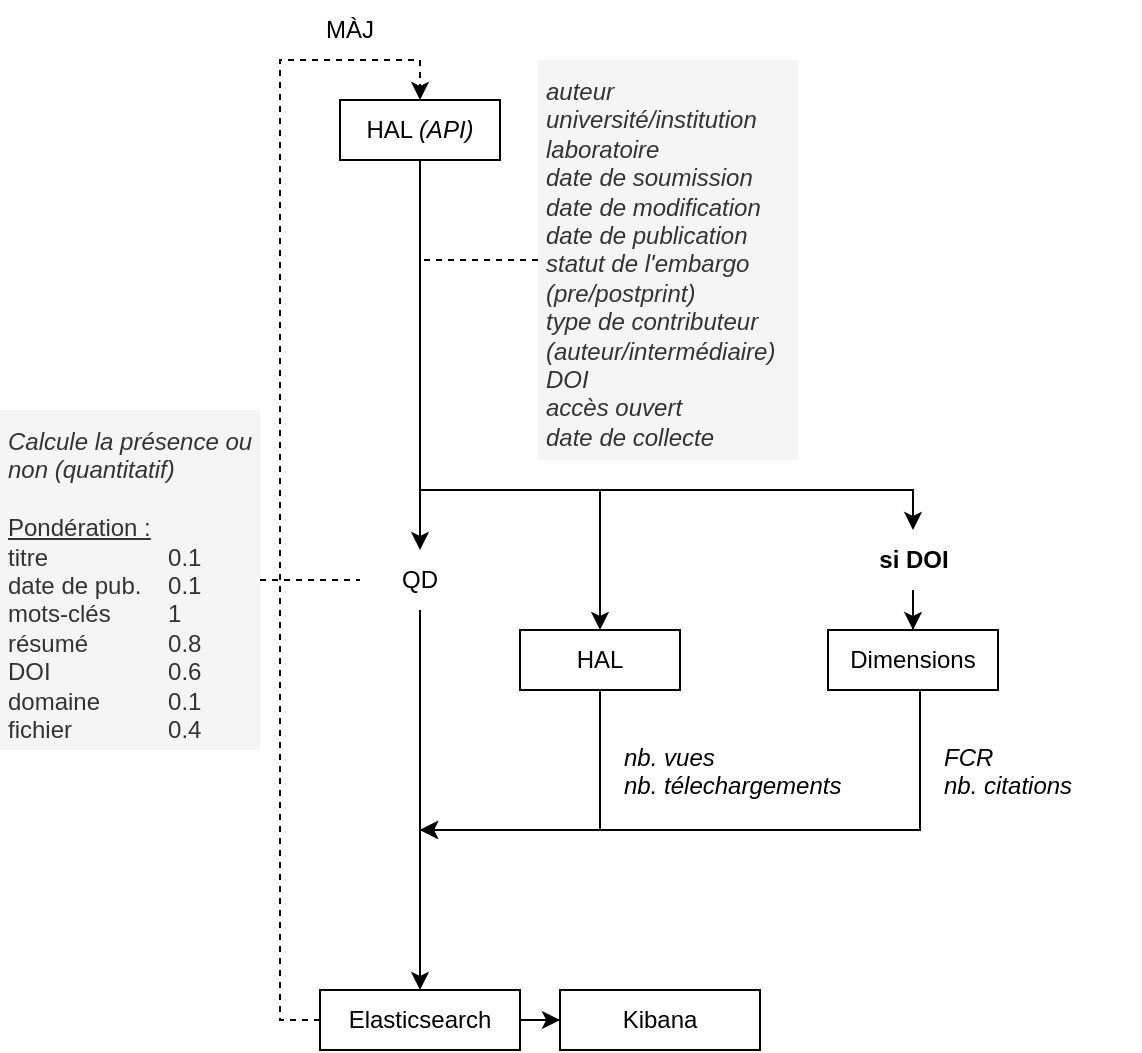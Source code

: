 <mxfile version="20.5.1" type="device"><diagram id="59i5JWA1SFzED1EJEcdJ" name="Page-1"><mxGraphModel dx="1185" dy="628" grid="1" gridSize="10" guides="1" tooltips="1" connect="1" arrows="1" fold="1" page="1" pageScale="1" pageWidth="827" pageHeight="1169" math="0" shadow="0"><root><mxCell id="0"/><mxCell id="1" parent="0"/><mxCell id="kIEVBXZI-eHPA4-ElvWG-3" style="edgeStyle=orthogonalEdgeStyle;rounded=0;orthogonalLoop=1;jettySize=auto;html=1;entryX=0.5;entryY=0;entryDx=0;entryDy=0;" parent="1" source="kIEVBXZI-eHPA4-ElvWG-1" target="kIEVBXZI-eHPA4-ElvWG-2" edge="1"><mxGeometry relative="1" as="geometry"/></mxCell><mxCell id="kIEVBXZI-eHPA4-ElvWG-1" value="HAL &lt;i&gt;(API)&lt;/i&gt;" style="rounded=0;whiteSpace=wrap;html=1;" parent="1" vertex="1"><mxGeometry x="250" y="90" width="80" height="30" as="geometry"/></mxCell><mxCell id="kIEVBXZI-eHPA4-ElvWG-6" style="edgeStyle=orthogonalEdgeStyle;rounded=0;orthogonalLoop=1;jettySize=auto;html=1;entryX=0.5;entryY=0;entryDx=0;entryDy=0;" parent="1" source="kIEVBXZI-eHPA4-ElvWG-2" target="kIEVBXZI-eHPA4-ElvWG-5" edge="1"><mxGeometry relative="1" as="geometry"/></mxCell><mxCell id="kIEVBXZI-eHPA4-ElvWG-2" value="QD" style="text;html=1;strokeColor=none;fillColor=none;align=center;verticalAlign=middle;whiteSpace=wrap;rounded=0;" parent="1" vertex="1"><mxGeometry x="260" y="315" width="60" height="30" as="geometry"/></mxCell><mxCell id="kIEVBXZI-eHPA4-ElvWG-31" style="edgeStyle=orthogonalEdgeStyle;rounded=0;orthogonalLoop=1;jettySize=auto;html=1;entryX=0;entryY=0.5;entryDx=0;entryDy=0;startArrow=none;startFill=0;endArrow=classic;endFill=1;" parent="1" source="kIEVBXZI-eHPA4-ElvWG-5" target="kIEVBXZI-eHPA4-ElvWG-29" edge="1"><mxGeometry relative="1" as="geometry"/></mxCell><mxCell id="kIEVBXZI-eHPA4-ElvWG-35" style="edgeStyle=orthogonalEdgeStyle;rounded=0;orthogonalLoop=1;jettySize=auto;html=1;entryX=0.5;entryY=0;entryDx=0;entryDy=0;dashed=1;startArrow=none;startFill=0;endArrow=classic;endFill=1;" parent="1" source="kIEVBXZI-eHPA4-ElvWG-5" target="kIEVBXZI-eHPA4-ElvWG-1" edge="1"><mxGeometry relative="1" as="geometry"><Array as="points"><mxPoint x="220" y="550"/><mxPoint x="220" y="70"/><mxPoint x="290" y="70"/></Array></mxGeometry></mxCell><mxCell id="kIEVBXZI-eHPA4-ElvWG-5" value="Elasticsearch" style="rounded=0;whiteSpace=wrap;html=1;" parent="1" vertex="1"><mxGeometry x="240" y="535" width="100" height="30" as="geometry"/></mxCell><mxCell id="kIEVBXZI-eHPA4-ElvWG-11" style="edgeStyle=orthogonalEdgeStyle;rounded=0;orthogonalLoop=1;jettySize=auto;html=1;endArrow=none;endFill=0;startArrow=classic;startFill=1;" parent="1" source="kIEVBXZI-eHPA4-ElvWG-10" edge="1"><mxGeometry relative="1" as="geometry"><mxPoint x="290" y="295" as="targetPoint"/><Array as="points"><mxPoint x="537" y="285"/><mxPoint x="290" y="285"/></Array></mxGeometry></mxCell><mxCell id="kIEVBXZI-eHPA4-ElvWG-10" value="si DOI" style="text;html=1;strokeColor=none;fillColor=none;align=center;verticalAlign=middle;whiteSpace=wrap;rounded=0;fontStyle=1" parent="1" vertex="1"><mxGeometry x="506.5" y="305" width="60" height="30" as="geometry"/></mxCell><mxCell id="kIEVBXZI-eHPA4-ElvWG-14" style="edgeStyle=orthogonalEdgeStyle;rounded=0;orthogonalLoop=1;jettySize=auto;html=1;startArrow=classic;startFill=1;endArrow=none;endFill=0;" parent="1" source="kIEVBXZI-eHPA4-ElvWG-13" target="kIEVBXZI-eHPA4-ElvWG-10" edge="1"><mxGeometry relative="1" as="geometry"/></mxCell><mxCell id="kIEVBXZI-eHPA4-ElvWG-16" style="edgeStyle=orthogonalEdgeStyle;rounded=0;orthogonalLoop=1;jettySize=auto;html=1;startArrow=none;startFill=0;endArrow=classic;endFill=1;" parent="1" source="kIEVBXZI-eHPA4-ElvWG-13" edge="1"><mxGeometry relative="1" as="geometry"><mxPoint x="290" y="455" as="targetPoint"/><Array as="points"><mxPoint x="540" y="455"/></Array></mxGeometry></mxCell><mxCell id="kIEVBXZI-eHPA4-ElvWG-13" value="Dimensions" style="rounded=0;whiteSpace=wrap;html=1;" parent="1" vertex="1"><mxGeometry x="494" y="355" width="85" height="30" as="geometry"/></mxCell><mxCell id="kIEVBXZI-eHPA4-ElvWG-17" value="&lt;i&gt;FCR&lt;br&gt;nb. citations&lt;br&gt;&lt;br&gt;&lt;/i&gt;" style="text;html=1;strokeColor=none;fillColor=none;align=left;verticalAlign=top;whiteSpace=wrap;rounded=0;horizontal=1;" parent="1" vertex="1"><mxGeometry x="550" y="405" width="100" height="40" as="geometry"/></mxCell><mxCell id="kIEVBXZI-eHPA4-ElvWG-21" style="edgeStyle=orthogonalEdgeStyle;rounded=0;orthogonalLoop=1;jettySize=auto;html=1;startArrow=classic;startFill=1;endArrow=none;endFill=0;" parent="1" source="kIEVBXZI-eHPA4-ElvWG-20" edge="1"><mxGeometry relative="1" as="geometry"><mxPoint x="290" y="295" as="targetPoint"/><Array as="points"><mxPoint x="380" y="285"/><mxPoint x="290" y="285"/></Array></mxGeometry></mxCell><mxCell id="kIEVBXZI-eHPA4-ElvWG-22" style="edgeStyle=orthogonalEdgeStyle;rounded=0;orthogonalLoop=1;jettySize=auto;html=1;startArrow=none;startFill=0;endArrow=classic;endFill=1;" parent="1" source="kIEVBXZI-eHPA4-ElvWG-20" edge="1"><mxGeometry relative="1" as="geometry"><mxPoint x="290" y="455" as="targetPoint"/><Array as="points"><mxPoint x="380" y="455"/></Array></mxGeometry></mxCell><mxCell id="kIEVBXZI-eHPA4-ElvWG-20" value="HAL" style="rounded=0;whiteSpace=wrap;html=1;" parent="1" vertex="1"><mxGeometry x="340" y="355" width="80" height="30" as="geometry"/></mxCell><mxCell id="kIEVBXZI-eHPA4-ElvWG-23" value="&lt;i&gt;nb. vues&lt;br&gt;nb. télechargements&lt;br&gt;&lt;/i&gt;" style="text;html=1;strokeColor=none;fillColor=none;align=left;verticalAlign=top;whiteSpace=wrap;rounded=0;horizontal=1;" parent="1" vertex="1"><mxGeometry x="390" y="405" width="120" height="40" as="geometry"/></mxCell><mxCell id="kIEVBXZI-eHPA4-ElvWG-28" style="edgeStyle=orthogonalEdgeStyle;rounded=0;orthogonalLoop=1;jettySize=auto;html=1;entryX=0;entryY=0.5;entryDx=0;entryDy=0;startArrow=none;startFill=0;endArrow=none;endFill=0;dashed=1;" parent="1" source="kIEVBXZI-eHPA4-ElvWG-25" target="kIEVBXZI-eHPA4-ElvWG-2" edge="1"><mxGeometry relative="1" as="geometry"/></mxCell><mxCell id="kIEVBXZI-eHPA4-ElvWG-25" value="&lt;i&gt;Calcule la présence ou non (quantitatif)&lt;br&gt;&lt;/i&gt;&lt;br&gt;&lt;u&gt;Pondération :&lt;/u&gt;&lt;br&gt;titre&lt;span style=&quot;white-space: pre;&quot;&gt;&#9;&lt;/span&gt;&lt;span style=&quot;white-space: pre;&quot;&gt;&#9;&lt;span style=&quot;white-space: pre;&quot;&gt;&#9;&lt;/span&gt;&lt;/span&gt;0.1&lt;br&gt;date de pub.&lt;span style=&quot;white-space: pre;&quot;&gt;&#9;&lt;/span&gt;0.1&lt;br&gt;mots-clés&lt;span style=&quot;white-space: pre;&quot;&gt;&#9;&lt;/span&gt;&lt;span style=&quot;white-space: pre;&quot;&gt;&#9;&lt;/span&gt;1&lt;br&gt;résumé&lt;span style=&quot;white-space: pre;&quot;&gt;&#9;&lt;/span&gt;&lt;span style=&quot;white-space: pre;&quot;&gt;&#9;&lt;/span&gt;0.8&lt;br&gt;DOI&lt;span style=&quot;white-space: pre;&quot;&gt;&#9;&lt;/span&gt;&lt;span style=&quot;white-space: pre;&quot;&gt;&#9;&lt;/span&gt;&lt;span style=&quot;white-space: pre;&quot;&gt;&#9;&lt;/span&gt;0.6&lt;br&gt;domaine&lt;span style=&quot;white-space: pre;&quot;&gt;&#9;&lt;/span&gt;&lt;span style=&quot;white-space: pre;&quot;&gt;&#9;&lt;/span&gt;0.1&lt;br&gt;fichier&lt;span style=&quot;white-space: pre;&quot;&gt;&#9;&lt;/span&gt;&lt;span style=&quot;white-space: pre;&quot;&gt;&#9;&lt;/span&gt;0.4" style="text;html=1;strokeColor=none;fillColor=#f5f5f5;align=left;verticalAlign=top;whiteSpace=wrap;rounded=0;horizontal=1;fontColor=#333333;spacingTop=2;spacingLeft=2;spacingBottom=2;spacingRight=2;" parent="1" vertex="1"><mxGeometry x="80" y="245" width="130" height="170" as="geometry"/></mxCell><mxCell id="kIEVBXZI-eHPA4-ElvWG-29" value="Kibana" style="rounded=0;whiteSpace=wrap;html=1;" parent="1" vertex="1"><mxGeometry x="360" y="535" width="100" height="30" as="geometry"/></mxCell><mxCell id="kIEVBXZI-eHPA4-ElvWG-34" style="edgeStyle=orthogonalEdgeStyle;rounded=0;orthogonalLoop=1;jettySize=auto;html=1;startArrow=none;startFill=0;endArrow=none;endFill=0;dashed=1;" parent="1" source="kIEVBXZI-eHPA4-ElvWG-33" edge="1"><mxGeometry relative="1" as="geometry"><mxPoint x="290" y="170" as="targetPoint"/><Array as="points"><mxPoint x="290" y="170"/></Array></mxGeometry></mxCell><mxCell id="kIEVBXZI-eHPA4-ElvWG-33" value="&lt;div&gt;&lt;i&gt;auteur&lt;/i&gt;&lt;/div&gt;&lt;div&gt;&lt;i&gt;université/institution&lt;/i&gt;&lt;/div&gt;&lt;div&gt;&lt;i&gt;laboratoire&lt;/i&gt;&lt;/div&gt;&lt;div&gt;&lt;i&gt;date de soumission&lt;/i&gt;&lt;/div&gt;&lt;div&gt;&lt;i&gt;date de modification&lt;/i&gt;&lt;/div&gt;&lt;div&gt;&lt;i&gt;date de publication&lt;/i&gt;&lt;/div&gt;&lt;div&gt;&lt;i&gt;statut de l'embargo (pre/postprint)&lt;/i&gt;&lt;/div&gt;&lt;div&gt;&lt;i&gt;type de contributeur (auteur/intermédiaire)&lt;/i&gt;&lt;/div&gt;&lt;div&gt;&lt;i&gt;DOI&lt;/i&gt;&lt;/div&gt;&lt;div&gt;&lt;i&gt;accès ouvert&lt;/i&gt;&lt;/div&gt;&lt;div&gt;&lt;i&gt;date de collecte&lt;/i&gt;&lt;/div&gt;" style="text;html=1;strokeColor=none;fillColor=#f5f5f5;align=left;verticalAlign=top;whiteSpace=wrap;rounded=0;horizontal=1;fontColor=#333333;spacingTop=2;spacingLeft=2;spacingBottom=2;spacingRight=2;" parent="1" vertex="1"><mxGeometry x="349" y="70" width="130" height="200" as="geometry"/></mxCell><mxCell id="4" value="MÀJ" style="text;html=1;strokeColor=none;fillColor=none;align=center;verticalAlign=middle;whiteSpace=wrap;rounded=0;fontFamily=Helvetica;fontSize=12;" parent="1" vertex="1"><mxGeometry x="220" y="40" width="70" height="30" as="geometry"/></mxCell></root></mxGraphModel></diagram></mxfile>